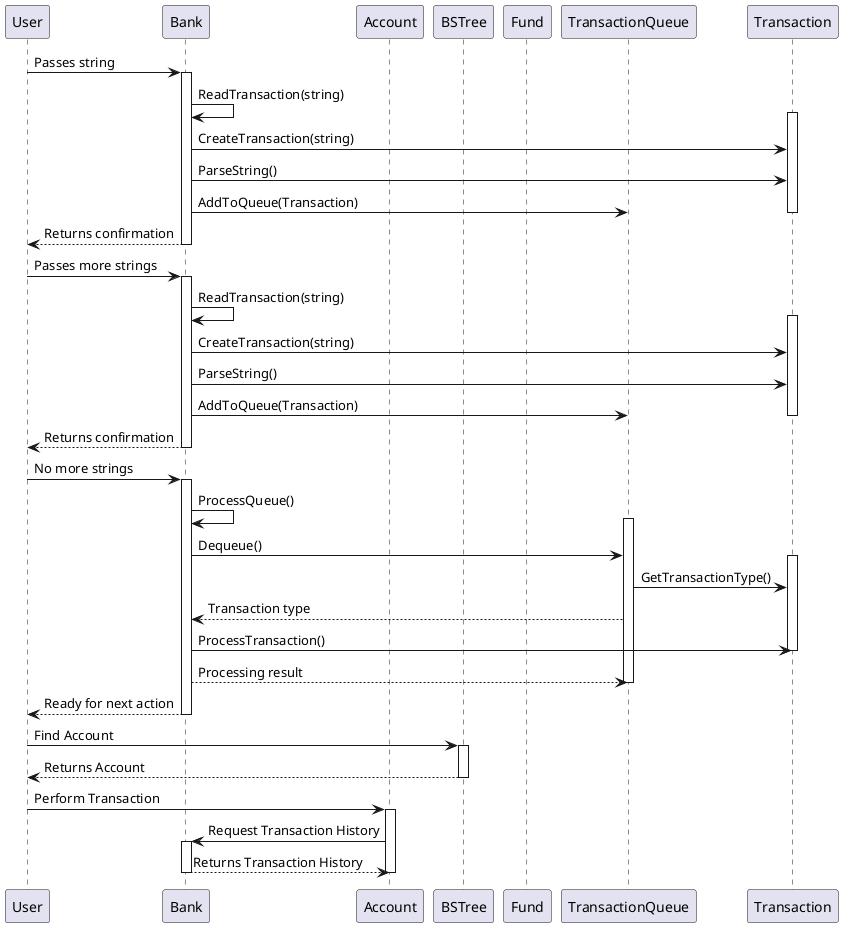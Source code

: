 @startuml

participant User
participant Bank
participant Account
participant BSTree
participant Fund
participant TransactionQueue
participant Transaction

User -> Bank: Passes string
activate Bank
Bank -> Bank: ReadTransaction(string)
activate Transaction
Bank -> Transaction: CreateTransaction(string)
Bank -> Transaction: ParseString()
Bank -> TransactionQueue: AddToQueue(Transaction)
deactivate Transaction
Bank --> User: Returns confirmation
deactivate Bank

User -> Bank: Passes more strings
activate Bank
Bank -> Bank: ReadTransaction(string)
activate Transaction
Bank -> Transaction: CreateTransaction(string)
Bank -> Transaction: ParseString()
Bank -> TransactionQueue: AddToQueue(Transaction)
deactivate Transaction
Bank --> User: Returns confirmation
deactivate Bank

User -> Bank: No more strings
activate Bank
Bank -> Bank: ProcessQueue()
activate TransactionQueue
Bank -> TransactionQueue: Dequeue()
activate Transaction
TransactionQueue -> Transaction: GetTransactionType()
TransactionQueue --> Bank: Transaction type
Bank -> Transaction: ProcessTransaction()
deactivate Transaction
Bank --> TransactionQueue: Processing result
deactivate TransactionQueue
Bank --> User: Ready for next action
deactivate Bank

User -> BSTree: Find Account
activate BSTree
BSTree --> User: Returns Account
deactivate BSTree

User -> Account: Perform Transaction
activate Account
Account -> Bank: Request Transaction History
activate Bank
Bank --> Account: Returns Transaction History
deactivate Bank
deactivate Account

@enduml
